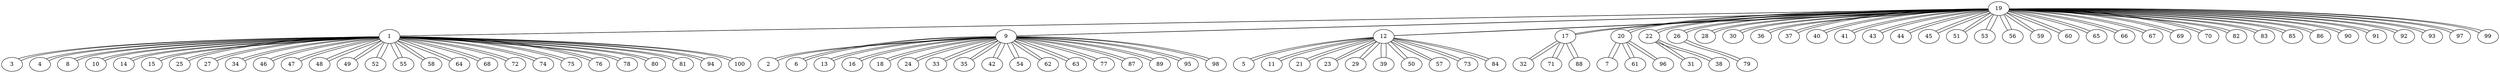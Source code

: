 graph sample {
19 -- 1;
1 -- 19;
19 -- 9;
9 -- 19;
19 -- 12;
12 -- 19;
19 -- 17;
17 -- 19;
19 -- 20;
20 -- 19;
19 -- 22;
22 -- 19;
19 -- 26;
26 -- 19;
19 -- 28;
28 -- 19;
19 -- 30;
30 -- 19;
19 -- 36;
36 -- 19;
19 -- 37;
37 -- 19;
19 -- 40;
40 -- 19;
19 -- 41;
41 -- 19;
19 -- 43;
43 -- 19;
19 -- 44;
44 -- 19;
19 -- 45;
45 -- 19;
19 -- 51;
51 -- 19;
19 -- 53;
53 -- 19;
19 -- 56;
56 -- 19;
19 -- 59;
59 -- 19;
19 -- 60;
60 -- 19;
19 -- 65;
65 -- 19;
19 -- 66;
66 -- 19;
19 -- 67;
67 -- 19;
19 -- 69;
69 -- 19;
19 -- 70;
70 -- 19;
19 -- 82;
82 -- 19;
19 -- 83;
83 -- 19;
19 -- 85;
85 -- 19;
19 -- 86;
86 -- 19;
19 -- 90;
90 -- 19;
19 -- 91;
91 -- 19;
19 -- 92;
92 -- 19;
19 -- 93;
93 -- 19;
19 -- 97;
97 -- 19;
19 -- 99;
99 -- 19;
1 -- 3;
3 -- 1;
1 -- 4;
4 -- 1;
1 -- 8;
8 -- 1;
1 -- 10;
10 -- 1;
1 -- 14;
14 -- 1;
1 -- 15;
15 -- 1;
1 -- 25;
25 -- 1;
1 -- 27;
27 -- 1;
1 -- 34;
34 -- 1;
1 -- 46;
46 -- 1;
1 -- 47;
47 -- 1;
1 -- 48;
48 -- 1;
1 -- 49;
49 -- 1;
1 -- 52;
52 -- 1;
1 -- 55;
55 -- 1;
1 -- 58;
58 -- 1;
1 -- 64;
64 -- 1;
1 -- 68;
68 -- 1;
1 -- 72;
72 -- 1;
1 -- 74;
74 -- 1;
1 -- 75;
75 -- 1;
1 -- 76;
76 -- 1;
1 -- 78;
78 -- 1;
1 -- 80;
80 -- 1;
1 -- 81;
81 -- 1;
1 -- 94;
94 -- 1;
1 -- 100;
100 -- 1;
9 -- 2;
2 -- 9;
9 -- 6;
6 -- 9;
9 -- 13;
13 -- 9;
9 -- 16;
16 -- 9;
9 -- 18;
18 -- 9;
9 -- 24;
24 -- 9;
9 -- 33;
33 -- 9;
9 -- 35;
35 -- 9;
9 -- 42;
42 -- 9;
9 -- 54;
54 -- 9;
9 -- 62;
62 -- 9;
9 -- 63;
63 -- 9;
9 -- 77;
77 -- 9;
9 -- 87;
87 -- 9;
9 -- 89;
89 -- 9;
9 -- 95;
95 -- 9;
9 -- 98;
98 -- 9;
12 -- 5;
5 -- 12;
12 -- 11;
11 -- 12;
12 -- 21;
21 -- 12;
12 -- 23;
23 -- 12;
12 -- 29;
29 -- 12;
12 -- 39;
39 -- 12;
12 -- 50;
50 -- 12;
12 -- 57;
57 -- 12;
12 -- 73;
73 -- 12;
12 -- 84;
84 -- 12;
17 -- 32;
32 -- 17;
17 -- 71;
71 -- 17;
17 -- 88;
88 -- 17;
20 -- 7;
7 -- 20;
20 -- 61;
61 -- 20;
20 -- 96;
96 -- 20;
22 -- 31;
31 -- 22;
22 -- 38;
38 -- 22;
26 -- 79;
79 -- 26;
}
